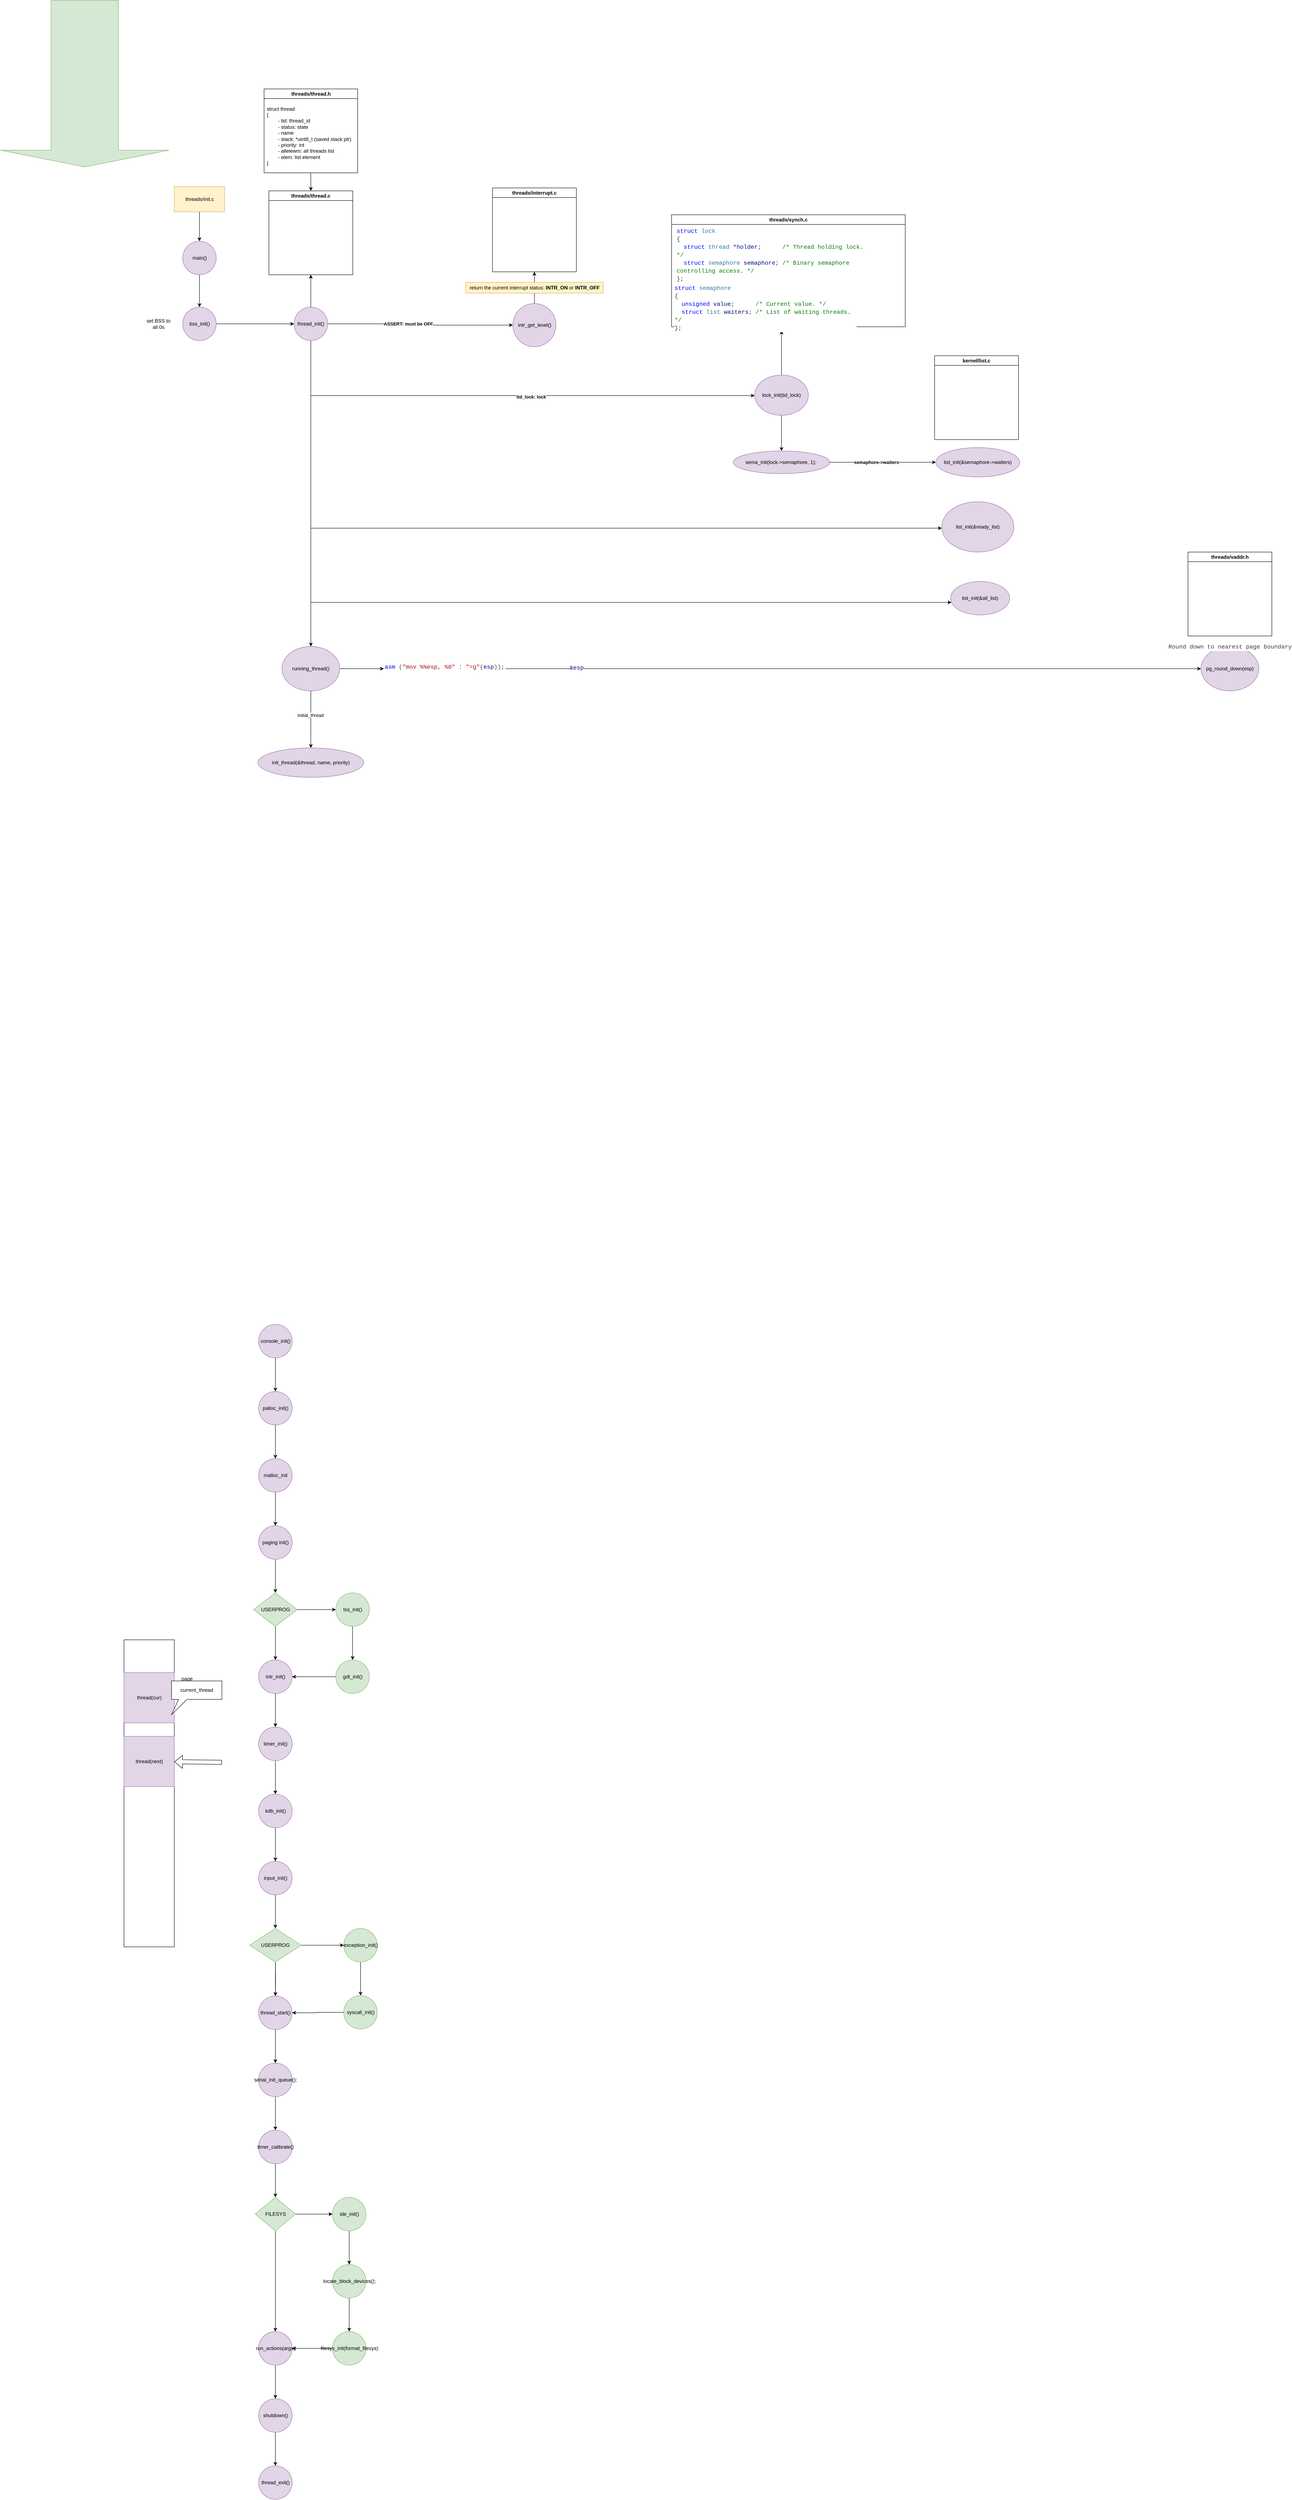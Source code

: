 <mxfile version="23.1.6" type="github">
  <diagram name="Page-1" id="PcCjMO9r_Gs7wmwGxHoW">
    <mxGraphModel dx="1784" dy="1694" grid="0" gridSize="10" guides="1" tooltips="1" connect="1" arrows="1" fold="1" page="1" pageScale="1" pageWidth="850" pageHeight="1100" math="0" shadow="0">
      <root>
        <mxCell id="0" />
        <mxCell id="1" parent="0" />
        <mxCell id="FCGbuUScSJxh_kCyRAzt-3" value="" style="edgeStyle=orthogonalEdgeStyle;rounded=0;orthogonalLoop=1;jettySize=auto;html=1;" parent="1" source="FCGbuUScSJxh_kCyRAzt-1" target="FCGbuUScSJxh_kCyRAzt-2" edge="1">
          <mxGeometry relative="1" as="geometry" />
        </mxCell>
        <mxCell id="FCGbuUScSJxh_kCyRAzt-1" value="threads/init.c" style="rounded=0;whiteSpace=wrap;html=1;fillColor=#fff2cc;strokeColor=#d6b656;" parent="1" vertex="1">
          <mxGeometry x="223.5" y="140" width="120" height="60" as="geometry" />
        </mxCell>
        <mxCell id="FCGbuUScSJxh_kCyRAzt-14" value="" style="edgeStyle=orthogonalEdgeStyle;rounded=0;orthogonalLoop=1;jettySize=auto;html=1;" parent="1" source="FCGbuUScSJxh_kCyRAzt-2" target="FCGbuUScSJxh_kCyRAzt-4" edge="1">
          <mxGeometry relative="1" as="geometry" />
        </mxCell>
        <mxCell id="FCGbuUScSJxh_kCyRAzt-2" value="main()" style="ellipse;whiteSpace=wrap;html=1;rounded=0;fillColor=#e1d5e7;strokeColor=#9673a6;" parent="1" vertex="1">
          <mxGeometry x="243.5" y="270" width="80" height="80" as="geometry" />
        </mxCell>
        <mxCell id="FCGbuUScSJxh_kCyRAzt-15" value="" style="edgeStyle=orthogonalEdgeStyle;rounded=0;orthogonalLoop=1;jettySize=auto;html=1;" parent="1" source="FCGbuUScSJxh_kCyRAzt-4" target="FCGbuUScSJxh_kCyRAzt-10" edge="1">
          <mxGeometry relative="1" as="geometry" />
        </mxCell>
        <mxCell id="FCGbuUScSJxh_kCyRAzt-4" value="bss_init()" style="ellipse;whiteSpace=wrap;html=1;rounded=0;fillColor=#e1d5e7;strokeColor=#9673a6;" parent="1" vertex="1">
          <mxGeometry x="243.5" y="427" width="80" height="80" as="geometry" />
        </mxCell>
        <mxCell id="FCGbuUScSJxh_kCyRAzt-72" value="" style="edgeStyle=orthogonalEdgeStyle;rounded=0;orthogonalLoop=1;jettySize=auto;html=1;" parent="1" source="FCGbuUScSJxh_kCyRAzt-10" target="FCGbuUScSJxh_kCyRAzt-71" edge="1">
          <mxGeometry relative="1" as="geometry" />
        </mxCell>
        <mxCell id="oeegqw06y8uUcV3aV6wq-14" value="ASSERT: must be OFF" style="edgeLabel;html=1;align=center;verticalAlign=middle;resizable=0;points=[];fontStyle=1" parent="FCGbuUScSJxh_kCyRAzt-72" vertex="1" connectable="0">
          <mxGeometry x="-0.139" relative="1" as="geometry">
            <mxPoint as="offset" />
          </mxGeometry>
        </mxCell>
        <mxCell id="oeegqw06y8uUcV3aV6wq-12" style="edgeStyle=orthogonalEdgeStyle;rounded=0;orthogonalLoop=1;jettySize=auto;html=1;entryX=0.5;entryY=1;entryDx=0;entryDy=0;" parent="1" source="FCGbuUScSJxh_kCyRAzt-10" target="oeegqw06y8uUcV3aV6wq-1" edge="1">
          <mxGeometry relative="1" as="geometry" />
        </mxCell>
        <mxCell id="oeegqw06y8uUcV3aV6wq-17" value="" style="edgeStyle=orthogonalEdgeStyle;rounded=0;orthogonalLoop=1;jettySize=auto;html=1;" parent="1" source="FCGbuUScSJxh_kCyRAzt-10" target="oeegqw06y8uUcV3aV6wq-16" edge="1">
          <mxGeometry relative="1" as="geometry">
            <Array as="points">
              <mxPoint x="549" y="638" />
            </Array>
          </mxGeometry>
        </mxCell>
        <mxCell id="oeegqw06y8uUcV3aV6wq-19" value="tid_lock: lock" style="edgeLabel;html=1;align=center;verticalAlign=middle;resizable=0;points=[];fontStyle=1" parent="oeegqw06y8uUcV3aV6wq-17" vertex="1" connectable="0">
          <mxGeometry x="0.105" y="-3" relative="1" as="geometry">
            <mxPoint x="-1" as="offset" />
          </mxGeometry>
        </mxCell>
        <mxCell id="oeegqw06y8uUcV3aV6wq-35" value="" style="edgeStyle=orthogonalEdgeStyle;rounded=0;orthogonalLoop=1;jettySize=auto;html=1;" parent="1" source="FCGbuUScSJxh_kCyRAzt-10" target="oeegqw06y8uUcV3aV6wq-34" edge="1">
          <mxGeometry relative="1" as="geometry">
            <Array as="points">
              <mxPoint x="549" y="954" />
            </Array>
          </mxGeometry>
        </mxCell>
        <mxCell id="oeegqw06y8uUcV3aV6wq-40" value="" style="edgeStyle=orthogonalEdgeStyle;rounded=0;orthogonalLoop=1;jettySize=auto;html=1;" parent="1" source="FCGbuUScSJxh_kCyRAzt-10" target="oeegqw06y8uUcV3aV6wq-39" edge="1">
          <mxGeometry relative="1" as="geometry">
            <Array as="points">
              <mxPoint x="549" y="1131" />
            </Array>
          </mxGeometry>
        </mxCell>
        <mxCell id="oeegqw06y8uUcV3aV6wq-42" value="" style="edgeStyle=orthogonalEdgeStyle;rounded=0;orthogonalLoop=1;jettySize=auto;html=1;" parent="1" source="FCGbuUScSJxh_kCyRAzt-10" target="oeegqw06y8uUcV3aV6wq-41" edge="1">
          <mxGeometry relative="1" as="geometry" />
        </mxCell>
        <mxCell id="oeegqw06y8uUcV3aV6wq-44" value="" style="edgeStyle=orthogonalEdgeStyle;rounded=0;orthogonalLoop=1;jettySize=auto;html=1;" parent="1" source="FCGbuUScSJxh_kCyRAzt-10" target="oeegqw06y8uUcV3aV6wq-43" edge="1">
          <mxGeometry relative="1" as="geometry" />
        </mxCell>
        <mxCell id="oeegqw06y8uUcV3aV6wq-45" value="initial_thread" style="edgeLabel;html=1;align=center;verticalAlign=middle;resizable=0;points=[];" parent="oeegqw06y8uUcV3aV6wq-44" vertex="1" connectable="0">
          <mxGeometry x="0.838" y="-1" relative="1" as="geometry">
            <mxPoint as="offset" />
          </mxGeometry>
        </mxCell>
        <mxCell id="FCGbuUScSJxh_kCyRAzt-10" value="thread_init()" style="ellipse;whiteSpace=wrap;html=1;rounded=0;fillColor=#e1d5e7;strokeColor=#9673a6;" parent="1" vertex="1">
          <mxGeometry x="509" y="427" width="80" height="80" as="geometry" />
        </mxCell>
        <mxCell id="FCGbuUScSJxh_kCyRAzt-18" value="" style="edgeStyle=orthogonalEdgeStyle;rounded=0;orthogonalLoop=1;jettySize=auto;html=1;" parent="1" source="FCGbuUScSJxh_kCyRAzt-12" target="FCGbuUScSJxh_kCyRAzt-17" edge="1">
          <mxGeometry relative="1" as="geometry" />
        </mxCell>
        <mxCell id="FCGbuUScSJxh_kCyRAzt-12" value="console_init()" style="ellipse;whiteSpace=wrap;html=1;rounded=0;direction=south;fillColor=#e1d5e7;strokeColor=#9673a6;" parent="1" vertex="1">
          <mxGeometry x="424.5" y="2852" width="80" height="80" as="geometry" />
        </mxCell>
        <mxCell id="FCGbuUScSJxh_kCyRAzt-20" value="" style="edgeStyle=orthogonalEdgeStyle;rounded=0;orthogonalLoop=1;jettySize=auto;html=1;" parent="1" source="FCGbuUScSJxh_kCyRAzt-17" target="FCGbuUScSJxh_kCyRAzt-19" edge="1">
          <mxGeometry relative="1" as="geometry" />
        </mxCell>
        <mxCell id="FCGbuUScSJxh_kCyRAzt-17" value="palloc_init()" style="ellipse;whiteSpace=wrap;html=1;rounded=0;fillColor=#e1d5e7;strokeColor=#9673a6;" parent="1" vertex="1">
          <mxGeometry x="424.5" y="3012" width="80" height="80" as="geometry" />
        </mxCell>
        <mxCell id="FCGbuUScSJxh_kCyRAzt-22" value="" style="edgeStyle=orthogonalEdgeStyle;rounded=0;orthogonalLoop=1;jettySize=auto;html=1;" parent="1" source="FCGbuUScSJxh_kCyRAzt-19" target="FCGbuUScSJxh_kCyRAzt-21" edge="1">
          <mxGeometry relative="1" as="geometry" />
        </mxCell>
        <mxCell id="FCGbuUScSJxh_kCyRAzt-19" value="malloc_init" style="ellipse;whiteSpace=wrap;html=1;rounded=0;fillColor=#e1d5e7;strokeColor=#9673a6;" parent="1" vertex="1">
          <mxGeometry x="424.5" y="3172" width="80" height="80" as="geometry" />
        </mxCell>
        <mxCell id="FCGbuUScSJxh_kCyRAzt-24" value="" style="edgeStyle=orthogonalEdgeStyle;rounded=0;orthogonalLoop=1;jettySize=auto;html=1;" parent="1" source="FCGbuUScSJxh_kCyRAzt-21" target="FCGbuUScSJxh_kCyRAzt-23" edge="1">
          <mxGeometry relative="1" as="geometry" />
        </mxCell>
        <mxCell id="FCGbuUScSJxh_kCyRAzt-21" value="paging init()" style="ellipse;whiteSpace=wrap;html=1;rounded=0;fillColor=#e1d5e7;strokeColor=#9673a6;" parent="1" vertex="1">
          <mxGeometry x="424.5" y="3332" width="80" height="80" as="geometry" />
        </mxCell>
        <mxCell id="FCGbuUScSJxh_kCyRAzt-26" value="" style="edgeStyle=orthogonalEdgeStyle;rounded=0;orthogonalLoop=1;jettySize=auto;html=1;" parent="1" source="FCGbuUScSJxh_kCyRAzt-23" target="FCGbuUScSJxh_kCyRAzt-25" edge="1">
          <mxGeometry relative="1" as="geometry" />
        </mxCell>
        <mxCell id="FCGbuUScSJxh_kCyRAzt-52" value="" style="edgeStyle=orthogonalEdgeStyle;rounded=0;orthogonalLoop=1;jettySize=auto;html=1;" parent="1" source="FCGbuUScSJxh_kCyRAzt-23" target="FCGbuUScSJxh_kCyRAzt-51" edge="1">
          <mxGeometry relative="1" as="geometry" />
        </mxCell>
        <mxCell id="FCGbuUScSJxh_kCyRAzt-23" value="USERPROG" style="rhombus;whiteSpace=wrap;html=1;rounded=0;fillColor=#d5e8d4;strokeColor=#82b366;" parent="1" vertex="1">
          <mxGeometry x="412.5" y="3492" width="104" height="80" as="geometry" />
        </mxCell>
        <mxCell id="FCGbuUScSJxh_kCyRAzt-28" value="" style="edgeStyle=orthogonalEdgeStyle;rounded=0;orthogonalLoop=1;jettySize=auto;html=1;" parent="1" source="FCGbuUScSJxh_kCyRAzt-25" target="FCGbuUScSJxh_kCyRAzt-27" edge="1">
          <mxGeometry relative="1" as="geometry" />
        </mxCell>
        <mxCell id="FCGbuUScSJxh_kCyRAzt-25" value="intr_init()" style="ellipse;whiteSpace=wrap;html=1;rounded=0;fillColor=#e1d5e7;strokeColor=#9673a6;" parent="1" vertex="1">
          <mxGeometry x="424.5" y="3652" width="80" height="80" as="geometry" />
        </mxCell>
        <mxCell id="FCGbuUScSJxh_kCyRAzt-30" value="" style="edgeStyle=orthogonalEdgeStyle;rounded=0;orthogonalLoop=1;jettySize=auto;html=1;" parent="1" source="FCGbuUScSJxh_kCyRAzt-27" target="FCGbuUScSJxh_kCyRAzt-29" edge="1">
          <mxGeometry relative="1" as="geometry" />
        </mxCell>
        <mxCell id="FCGbuUScSJxh_kCyRAzt-27" value="timer_init()" style="ellipse;whiteSpace=wrap;html=1;rounded=0;fillColor=#e1d5e7;strokeColor=#9673a6;" parent="1" vertex="1">
          <mxGeometry x="424.5" y="3812" width="80" height="80" as="geometry" />
        </mxCell>
        <mxCell id="FCGbuUScSJxh_kCyRAzt-32" value="" style="edgeStyle=orthogonalEdgeStyle;rounded=0;orthogonalLoop=1;jettySize=auto;html=1;" parent="1" source="FCGbuUScSJxh_kCyRAzt-29" target="FCGbuUScSJxh_kCyRAzt-31" edge="1">
          <mxGeometry relative="1" as="geometry" />
        </mxCell>
        <mxCell id="FCGbuUScSJxh_kCyRAzt-29" value="kdb_init()" style="ellipse;whiteSpace=wrap;html=1;rounded=0;fillColor=#e1d5e7;strokeColor=#9673a6;" parent="1" vertex="1">
          <mxGeometry x="424.5" y="3972" width="80" height="80" as="geometry" />
        </mxCell>
        <mxCell id="FCGbuUScSJxh_kCyRAzt-34" value="" style="edgeStyle=orthogonalEdgeStyle;rounded=0;orthogonalLoop=1;jettySize=auto;html=1;entryX=0.5;entryY=0;entryDx=0;entryDy=0;" parent="1" source="FCGbuUScSJxh_kCyRAzt-31" target="FCGbuUScSJxh_kCyRAzt-33" edge="1">
          <mxGeometry relative="1" as="geometry">
            <mxPoint x="464.5" y="4293" as="targetPoint" />
          </mxGeometry>
        </mxCell>
        <mxCell id="FCGbuUScSJxh_kCyRAzt-31" value="input_init()" style="ellipse;whiteSpace=wrap;html=1;rounded=0;fillColor=#e1d5e7;strokeColor=#9673a6;" parent="1" vertex="1">
          <mxGeometry x="424.5" y="4132" width="80" height="80" as="geometry" />
        </mxCell>
        <mxCell id="FCGbuUScSJxh_kCyRAzt-36" value="" style="edgeStyle=orthogonalEdgeStyle;rounded=0;orthogonalLoop=1;jettySize=auto;html=1;" parent="1" target="FCGbuUScSJxh_kCyRAzt-35" edge="1">
          <mxGeometry relative="1" as="geometry">
            <mxPoint x="464.5" y="4368" as="sourcePoint" />
          </mxGeometry>
        </mxCell>
        <mxCell id="FCGbuUScSJxh_kCyRAzt-49" value="" style="edgeStyle=orthogonalEdgeStyle;rounded=0;orthogonalLoop=1;jettySize=auto;html=1;exitX=0.5;exitY=1;exitDx=0;exitDy=0;" parent="1" source="FCGbuUScSJxh_kCyRAzt-33" target="FCGbuUScSJxh_kCyRAzt-35" edge="1">
          <mxGeometry relative="1" as="geometry" />
        </mxCell>
        <mxCell id="FCGbuUScSJxh_kCyRAzt-57" value="" style="edgeStyle=orthogonalEdgeStyle;rounded=0;orthogonalLoop=1;jettySize=auto;html=1;" parent="1" source="FCGbuUScSJxh_kCyRAzt-33" target="FCGbuUScSJxh_kCyRAzt-56" edge="1">
          <mxGeometry relative="1" as="geometry" />
        </mxCell>
        <mxCell id="FCGbuUScSJxh_kCyRAzt-33" value="USERPROG" style="rhombus;whiteSpace=wrap;html=1;rounded=0;fillColor=#d5e8d4;strokeColor=#82b366;" parent="1" vertex="1">
          <mxGeometry x="403" y="4292" width="123" height="80" as="geometry" />
        </mxCell>
        <mxCell id="FCGbuUScSJxh_kCyRAzt-38" value="" style="edgeStyle=orthogonalEdgeStyle;rounded=0;orthogonalLoop=1;jettySize=auto;html=1;" parent="1" source="FCGbuUScSJxh_kCyRAzt-35" target="FCGbuUScSJxh_kCyRAzt-37" edge="1">
          <mxGeometry relative="1" as="geometry" />
        </mxCell>
        <mxCell id="FCGbuUScSJxh_kCyRAzt-35" value="thread_start()" style="ellipse;whiteSpace=wrap;html=1;rounded=0;fillColor=#e1d5e7;strokeColor=#9673a6;" parent="1" vertex="1">
          <mxGeometry x="424.5" y="4453" width="80" height="80" as="geometry" />
        </mxCell>
        <mxCell id="FCGbuUScSJxh_kCyRAzt-40" value="" style="edgeStyle=orthogonalEdgeStyle;rounded=0;orthogonalLoop=1;jettySize=auto;html=1;" parent="1" source="FCGbuUScSJxh_kCyRAzt-37" target="FCGbuUScSJxh_kCyRAzt-39" edge="1">
          <mxGeometry relative="1" as="geometry" />
        </mxCell>
        <mxCell id="FCGbuUScSJxh_kCyRAzt-37" value="serial_init_queue();" style="ellipse;whiteSpace=wrap;html=1;rounded=0;fillColor=#e1d5e7;strokeColor=#9673a6;" parent="1" vertex="1">
          <mxGeometry x="424.5" y="4613" width="80" height="80" as="geometry" />
        </mxCell>
        <mxCell id="FCGbuUScSJxh_kCyRAzt-42" value="" style="edgeStyle=orthogonalEdgeStyle;rounded=0;orthogonalLoop=1;jettySize=auto;html=1;" parent="1" source="FCGbuUScSJxh_kCyRAzt-39" target="FCGbuUScSJxh_kCyRAzt-41" edge="1">
          <mxGeometry relative="1" as="geometry" />
        </mxCell>
        <mxCell id="FCGbuUScSJxh_kCyRAzt-39" value="timer_calibrate()" style="ellipse;whiteSpace=wrap;html=1;rounded=0;fillColor=#e1d5e7;strokeColor=#9673a6;" parent="1" vertex="1">
          <mxGeometry x="424.5" y="4773" width="80" height="80" as="geometry" />
        </mxCell>
        <mxCell id="FCGbuUScSJxh_kCyRAzt-44" value="" style="edgeStyle=orthogonalEdgeStyle;rounded=0;orthogonalLoop=1;jettySize=auto;html=1;" parent="1" source="FCGbuUScSJxh_kCyRAzt-41" target="FCGbuUScSJxh_kCyRAzt-43" edge="1">
          <mxGeometry relative="1" as="geometry" />
        </mxCell>
        <mxCell id="FCGbuUScSJxh_kCyRAzt-62" value="" style="edgeStyle=orthogonalEdgeStyle;rounded=0;orthogonalLoop=1;jettySize=auto;html=1;" parent="1" source="FCGbuUScSJxh_kCyRAzt-41" target="FCGbuUScSJxh_kCyRAzt-61" edge="1">
          <mxGeometry relative="1" as="geometry" />
        </mxCell>
        <mxCell id="FCGbuUScSJxh_kCyRAzt-41" value="FILESYS" style="rhombus;whiteSpace=wrap;html=1;rounded=0;fillColor=#d5e8d4;strokeColor=#82b366;" parent="1" vertex="1">
          <mxGeometry x="416.5" y="4933" width="96" height="80" as="geometry" />
        </mxCell>
        <mxCell id="FCGbuUScSJxh_kCyRAzt-46" value="" style="edgeStyle=orthogonalEdgeStyle;rounded=0;orthogonalLoop=1;jettySize=auto;html=1;" parent="1" source="FCGbuUScSJxh_kCyRAzt-43" target="FCGbuUScSJxh_kCyRAzt-45" edge="1">
          <mxGeometry relative="1" as="geometry" />
        </mxCell>
        <mxCell id="FCGbuUScSJxh_kCyRAzt-43" value="run_actions(args)" style="ellipse;whiteSpace=wrap;html=1;rounded=0;fillColor=#e1d5e7;strokeColor=#9673a6;" parent="1" vertex="1">
          <mxGeometry x="424.5" y="5253" width="80" height="80" as="geometry" />
        </mxCell>
        <mxCell id="FCGbuUScSJxh_kCyRAzt-48" value="" style="edgeStyle=orthogonalEdgeStyle;rounded=0;orthogonalLoop=1;jettySize=auto;html=1;" parent="1" source="FCGbuUScSJxh_kCyRAzt-45" target="FCGbuUScSJxh_kCyRAzt-47" edge="1">
          <mxGeometry relative="1" as="geometry" />
        </mxCell>
        <mxCell id="FCGbuUScSJxh_kCyRAzt-45" value="shutdown()" style="ellipse;whiteSpace=wrap;html=1;rounded=0;fillColor=#e1d5e7;strokeColor=#9673a6;" parent="1" vertex="1">
          <mxGeometry x="424.5" y="5413" width="80" height="80" as="geometry" />
        </mxCell>
        <mxCell id="FCGbuUScSJxh_kCyRAzt-47" value="thread_exit()" style="ellipse;whiteSpace=wrap;html=1;rounded=0;fillColor=#e1d5e7;strokeColor=#9673a6;" parent="1" vertex="1">
          <mxGeometry x="424.5" y="5573" width="80" height="80" as="geometry" />
        </mxCell>
        <mxCell id="FCGbuUScSJxh_kCyRAzt-54" value="" style="edgeStyle=orthogonalEdgeStyle;rounded=0;orthogonalLoop=1;jettySize=auto;html=1;" parent="1" source="FCGbuUScSJxh_kCyRAzt-51" target="FCGbuUScSJxh_kCyRAzt-53" edge="1">
          <mxGeometry relative="1" as="geometry" />
        </mxCell>
        <mxCell id="FCGbuUScSJxh_kCyRAzt-51" value="tss_init()" style="ellipse;whiteSpace=wrap;html=1;fillColor=#d5e8d4;strokeColor=#82b366;rounded=0;" parent="1" vertex="1">
          <mxGeometry x="608.5" y="3492" width="80" height="80" as="geometry" />
        </mxCell>
        <mxCell id="FCGbuUScSJxh_kCyRAzt-55" value="" style="edgeStyle=orthogonalEdgeStyle;rounded=0;orthogonalLoop=1;jettySize=auto;html=1;" parent="1" source="FCGbuUScSJxh_kCyRAzt-53" target="FCGbuUScSJxh_kCyRAzt-25" edge="1">
          <mxGeometry relative="1" as="geometry" />
        </mxCell>
        <mxCell id="FCGbuUScSJxh_kCyRAzt-53" value="gdt_init()" style="ellipse;whiteSpace=wrap;html=1;fillColor=#d5e8d4;strokeColor=#82b366;rounded=0;" parent="1" vertex="1">
          <mxGeometry x="608.5" y="3652" width="80" height="80" as="geometry" />
        </mxCell>
        <mxCell id="FCGbuUScSJxh_kCyRAzt-59" value="" style="edgeStyle=orthogonalEdgeStyle;rounded=0;orthogonalLoop=1;jettySize=auto;html=1;" parent="1" source="FCGbuUScSJxh_kCyRAzt-56" target="FCGbuUScSJxh_kCyRAzt-58" edge="1">
          <mxGeometry relative="1" as="geometry" />
        </mxCell>
        <mxCell id="FCGbuUScSJxh_kCyRAzt-56" value="exception_init()" style="ellipse;whiteSpace=wrap;html=1;fillColor=#d5e8d4;strokeColor=#82b366;rounded=0;" parent="1" vertex="1">
          <mxGeometry x="627.5" y="4292" width="80" height="80" as="geometry" />
        </mxCell>
        <mxCell id="FCGbuUScSJxh_kCyRAzt-60" style="edgeStyle=orthogonalEdgeStyle;rounded=0;orthogonalLoop=1;jettySize=auto;html=1;entryX=1;entryY=0.5;entryDx=0;entryDy=0;" parent="1" source="FCGbuUScSJxh_kCyRAzt-58" target="FCGbuUScSJxh_kCyRAzt-35" edge="1">
          <mxGeometry relative="1" as="geometry" />
        </mxCell>
        <mxCell id="FCGbuUScSJxh_kCyRAzt-58" value="syscall_init()" style="ellipse;whiteSpace=wrap;html=1;fillColor=#d5e8d4;strokeColor=#82b366;rounded=0;" parent="1" vertex="1">
          <mxGeometry x="627.5" y="4452" width="80" height="80" as="geometry" />
        </mxCell>
        <mxCell id="FCGbuUScSJxh_kCyRAzt-64" value="" style="edgeStyle=orthogonalEdgeStyle;rounded=0;orthogonalLoop=1;jettySize=auto;html=1;" parent="1" source="FCGbuUScSJxh_kCyRAzt-61" target="FCGbuUScSJxh_kCyRAzt-63" edge="1">
          <mxGeometry relative="1" as="geometry" />
        </mxCell>
        <mxCell id="FCGbuUScSJxh_kCyRAzt-61" value="ide_init()" style="ellipse;whiteSpace=wrap;html=1;fillColor=#d5e8d4;strokeColor=#82b366;rounded=0;" parent="1" vertex="1">
          <mxGeometry x="600.5" y="4933" width="80" height="80" as="geometry" />
        </mxCell>
        <mxCell id="FCGbuUScSJxh_kCyRAzt-66" value="" style="edgeStyle=orthogonalEdgeStyle;rounded=0;orthogonalLoop=1;jettySize=auto;html=1;" parent="1" source="FCGbuUScSJxh_kCyRAzt-63" target="FCGbuUScSJxh_kCyRAzt-65" edge="1">
          <mxGeometry relative="1" as="geometry" />
        </mxCell>
        <mxCell id="FCGbuUScSJxh_kCyRAzt-63" value="locate_block_devices();" style="ellipse;whiteSpace=wrap;html=1;fillColor=#d5e8d4;strokeColor=#82b366;rounded=0;" parent="1" vertex="1">
          <mxGeometry x="600.5" y="5093" width="80" height="80" as="geometry" />
        </mxCell>
        <mxCell id="FCGbuUScSJxh_kCyRAzt-67" style="edgeStyle=orthogonalEdgeStyle;rounded=0;orthogonalLoop=1;jettySize=auto;html=1;" parent="1" source="FCGbuUScSJxh_kCyRAzt-65" target="FCGbuUScSJxh_kCyRAzt-43" edge="1">
          <mxGeometry relative="1" as="geometry" />
        </mxCell>
        <mxCell id="FCGbuUScSJxh_kCyRAzt-65" value="filesys_init(format_filesys)" style="ellipse;whiteSpace=wrap;html=1;fillColor=#d5e8d4;strokeColor=#82b366;rounded=0;" parent="1" vertex="1">
          <mxGeometry x="600.5" y="5253" width="80" height="80" as="geometry" />
        </mxCell>
        <mxCell id="FCGbuUScSJxh_kCyRAzt-68" value="set BSS to all 0s" style="text;html=1;strokeColor=none;fillColor=none;align=center;verticalAlign=middle;whiteSpace=wrap;rounded=0;" parent="1" vertex="1">
          <mxGeometry x="156" y="452" width="60" height="30" as="geometry" />
        </mxCell>
        <mxCell id="oeegqw06y8uUcV3aV6wq-11" style="edgeStyle=orthogonalEdgeStyle;rounded=0;orthogonalLoop=1;jettySize=auto;html=1;entryX=0.5;entryY=1;entryDx=0;entryDy=0;" parent="1" source="FCGbuUScSJxh_kCyRAzt-71" target="oeegqw06y8uUcV3aV6wq-8" edge="1">
          <mxGeometry relative="1" as="geometry" />
        </mxCell>
        <mxCell id="FCGbuUScSJxh_kCyRAzt-71" value="intr_get_level()" style="ellipse;whiteSpace=wrap;html=1;fillColor=#e1d5e7;strokeColor=#9673a6;rounded=0;" parent="1" vertex="1">
          <mxGeometry x="1030.5" y="418.5" width="103" height="103" as="geometry" />
        </mxCell>
        <mxCell id="evXNw3xsBenlblHK8Nxz-1" value="" style="rounded=0;whiteSpace=wrap;html=1;" parent="1" vertex="1">
          <mxGeometry x="103.5" y="3604" width="120" height="732" as="geometry" />
        </mxCell>
        <mxCell id="evXNw3xsBenlblHK8Nxz-2" value="thread(cur)" style="whiteSpace=wrap;html=1;aspect=fixed;fillColor=#e1d5e7;strokeColor=#9673a6;" parent="1" vertex="1">
          <mxGeometry x="103.5" y="3682" width="120" height="120" as="geometry" />
        </mxCell>
        <mxCell id="evXNw3xsBenlblHK8Nxz-3" value="page" style="text;html=1;align=center;verticalAlign=middle;whiteSpace=wrap;rounded=0;" parent="1" vertex="1">
          <mxGeometry x="223.5" y="3682" width="60" height="30" as="geometry" />
        </mxCell>
        <mxCell id="evXNw3xsBenlblHK8Nxz-5" value="current_thread" style="shape=callout;whiteSpace=wrap;html=1;perimeter=calloutPerimeter;size=36;position=0.14;position2=0;" parent="1" vertex="1">
          <mxGeometry x="217" y="3702" width="120" height="80" as="geometry" />
        </mxCell>
        <mxCell id="evXNw3xsBenlblHK8Nxz-6" value="thread(next)" style="whiteSpace=wrap;html=1;aspect=fixed;fillColor=#e1d5e7;strokeColor=#9673a6;" parent="1" vertex="1">
          <mxGeometry x="103.5" y="3834" width="120" height="120" as="geometry" />
        </mxCell>
        <mxCell id="evXNw3xsBenlblHK8Nxz-7" value="" style="shape=flexArrow;endArrow=classic;html=1;rounded=0;" parent="1" target="evXNw3xsBenlblHK8Nxz-6" edge="1">
          <mxGeometry width="50" height="50" relative="1" as="geometry">
            <mxPoint x="337" y="3896" as="sourcePoint" />
            <mxPoint x="414" y="3958" as="targetPoint" />
          </mxGeometry>
        </mxCell>
        <mxCell id="oeegqw06y8uUcV3aV6wq-1" value="threads/thread.c" style="swimlane;whiteSpace=wrap;html=1;" parent="1" vertex="1">
          <mxGeometry x="449" y="150" width="200" height="200" as="geometry" />
        </mxCell>
        <mxCell id="oeegqw06y8uUcV3aV6wq-7" value="" style="edgeStyle=orthogonalEdgeStyle;rounded=0;orthogonalLoop=1;jettySize=auto;html=1;" parent="1" source="oeegqw06y8uUcV3aV6wq-4" target="oeegqw06y8uUcV3aV6wq-1" edge="1">
          <mxGeometry relative="1" as="geometry" />
        </mxCell>
        <mxCell id="oeegqw06y8uUcV3aV6wq-4" value="threads/thread.h" style="swimlane;whiteSpace=wrap;html=1;" parent="1" vertex="1">
          <mxGeometry x="437.5" y="-93" width="223" height="200" as="geometry" />
        </mxCell>
        <mxCell id="oeegqw06y8uUcV3aV6wq-5" value="struct thread&lt;br&gt;{&lt;br&gt;&lt;span style=&quot;white-space: pre;&quot;&gt;&#x9;&lt;/span&gt;- tid: thread_id&lt;br&gt;&lt;span style=&quot;white-space: pre;&quot;&gt;&#x9;&lt;/span&gt;- status: state&lt;br&gt;&lt;span style=&quot;white-space: pre;&quot;&gt;&#x9;&lt;/span&gt;- name&lt;br&gt;&lt;span style=&quot;white-space: pre;&quot;&gt;&#x9;&lt;/span&gt;- stack: *uint8_t (saved stack ptr)&lt;br&gt;&lt;span style=&quot;white-space: pre;&quot;&gt;&#x9;&lt;/span&gt;- priority: int&lt;br&gt;&lt;span style=&quot;white-space: pre;&quot;&gt;&#x9;&lt;/span&gt;- allelewm: all threads list&lt;br&gt;&lt;span style=&quot;white-space: pre;&quot;&gt;&#x9;&lt;/span&gt;- elem: list element&lt;br&gt;}" style="text;html=1;align=left;verticalAlign=middle;resizable=0;points=[];autosize=1;strokeColor=none;fillColor=none;" parent="oeegqw06y8uUcV3aV6wq-4" vertex="1">
          <mxGeometry x="4" y="34" width="219" height="156" as="geometry" />
        </mxCell>
        <mxCell id="oeegqw06y8uUcV3aV6wq-8" value="threads/interrupt.c" style="swimlane;whiteSpace=wrap;html=1;startSize=23;" parent="1" vertex="1">
          <mxGeometry x="982" y="143" width="200" height="200" as="geometry" />
        </mxCell>
        <mxCell id="oeegqw06y8uUcV3aV6wq-13" value="return the current interrupt status: &lt;b&gt;INTR_ON &lt;/b&gt;or &lt;b&gt;INTR_OFF&lt;/b&gt;" style="text;html=1;align=center;verticalAlign=middle;resizable=0;points=[];autosize=1;strokeColor=#d6b656;fillColor=#fff2cc;" parent="1" vertex="1">
          <mxGeometry x="918" y="368" width="328" height="26" as="geometry" />
        </mxCell>
        <mxCell id="oeegqw06y8uUcV3aV6wq-21" value="" style="edgeStyle=orthogonalEdgeStyle;rounded=0;orthogonalLoop=1;jettySize=auto;html=1;" parent="1" source="oeegqw06y8uUcV3aV6wq-16" target="oeegqw06y8uUcV3aV6wq-20" edge="1">
          <mxGeometry relative="1" as="geometry" />
        </mxCell>
        <mxCell id="oeegqw06y8uUcV3aV6wq-33" value="" style="edgeStyle=orthogonalEdgeStyle;rounded=0;orthogonalLoop=1;jettySize=auto;html=1;" parent="1" source="oeegqw06y8uUcV3aV6wq-16" target="oeegqw06y8uUcV3aV6wq-32" edge="1">
          <mxGeometry relative="1" as="geometry">
            <mxPoint x="1676" y="515" as="targetPoint" />
            <Array as="points">
              <mxPoint x="1671" y="506" />
              <mxPoint x="1671" y="506" />
            </Array>
          </mxGeometry>
        </mxCell>
        <mxCell id="oeegqw06y8uUcV3aV6wq-16" value="lock_init(tid_lock)" style="ellipse;whiteSpace=wrap;html=1;fillColor=#e1d5e7;strokeColor=#9673a6;rounded=0;" parent="1" vertex="1">
          <mxGeometry x="1607" y="589" width="128" height="96" as="geometry" />
        </mxCell>
        <mxCell id="oeegqw06y8uUcV3aV6wq-18" value="threads/synch.c" style="swimlane;whiteSpace=wrap;html=1;" parent="1" vertex="1">
          <mxGeometry x="1409" y="207" width="557" height="267" as="geometry" />
        </mxCell>
        <mxCell id="oeegqw06y8uUcV3aV6wq-30" value="&lt;div style=&quot;color: rgb(59, 59, 59); background-color: rgb(255, 255, 255); font-family: Consolas, &amp;quot;Courier New&amp;quot;, monospace; font-weight: normal; font-size: 14px; line-height: 19px;&quot;&gt;&lt;div&gt;&lt;span style=&quot;color: #0000ff;&quot;&gt;struct&lt;/span&gt;&lt;span style=&quot;color: #3b3b3b;&quot;&gt; &lt;/span&gt;&lt;span style=&quot;color: #267f99;&quot;&gt;lock&lt;/span&gt;&lt;/div&gt;&lt;div&gt;&lt;span style=&quot;color: #3b3b3b;&quot;&gt;{&lt;/span&gt;&lt;/div&gt;&lt;div&gt;&lt;span style=&quot;color: #3b3b3b;&quot;&gt;&amp;nbsp; &lt;/span&gt;&lt;span style=&quot;color: #0000ff;&quot;&gt;struct&lt;/span&gt;&lt;span style=&quot;color: #3b3b3b;&quot;&gt; &lt;/span&gt;&lt;span style=&quot;color: #267f99;&quot;&gt;thread&lt;/span&gt;&lt;span style=&quot;color: #3b3b3b;&quot;&gt; &lt;/span&gt;&lt;span style=&quot;color: #000000;&quot;&gt;*&lt;/span&gt;&lt;span style=&quot;color: #001080;&quot;&gt;holder&lt;/span&gt;&lt;span style=&quot;color: #3b3b3b;&quot;&gt;;&lt;/span&gt;&lt;span style=&quot;color: #008000;&quot;&gt; &amp;nbsp; &amp;nbsp; &amp;nbsp;/* Thread holding lock. */&lt;/span&gt;&lt;/div&gt;&lt;div&gt;&lt;span style=&quot;color: #3b3b3b;&quot;&gt;&amp;nbsp; &lt;/span&gt;&lt;span style=&quot;color: #0000ff;&quot;&gt;struct&lt;/span&gt;&lt;span style=&quot;color: #3b3b3b;&quot;&gt; &lt;/span&gt;&lt;span style=&quot;color: #267f99;&quot;&gt;semaphore&lt;/span&gt;&lt;span style=&quot;color: #3b3b3b;&quot;&gt; &lt;/span&gt;&lt;span style=&quot;color: #001080;&quot;&gt;semaphore&lt;/span&gt;&lt;span style=&quot;color: #3b3b3b;&quot;&gt;;&lt;/span&gt;&lt;span style=&quot;color: #008000;&quot;&gt; /* Binary semaphore controlling access. */&lt;/span&gt;&lt;/div&gt;&lt;div&gt;&lt;span style=&quot;color: #3b3b3b;&quot;&gt;};&lt;/span&gt;&lt;/div&gt;&lt;/div&gt;" style="text;whiteSpace=wrap;html=1;" parent="oeegqw06y8uUcV3aV6wq-18" vertex="1">
          <mxGeometry x="10" y="23" width="472" height="136" as="geometry" />
        </mxCell>
        <mxCell id="oeegqw06y8uUcV3aV6wq-32" value="&lt;div style=&quot;color: rgb(59, 59, 59); background-color: rgb(255, 255, 255); font-family: Consolas, &amp;quot;Courier New&amp;quot;, monospace; font-weight: normal; font-size: 14px; line-height: 19px;&quot;&gt;&lt;div&gt;&lt;span style=&quot;color: #0000ff;&quot;&gt;struct&lt;/span&gt;&lt;span style=&quot;color: #3b3b3b;&quot;&gt; &lt;/span&gt;&lt;span style=&quot;color: #267f99;&quot;&gt;semaphore&lt;/span&gt;&lt;/div&gt;&lt;div&gt;&lt;span style=&quot;color: #3b3b3b;&quot;&gt;{&lt;/span&gt;&lt;/div&gt;&lt;div&gt;&lt;span style=&quot;color: #3b3b3b;&quot;&gt;&amp;nbsp; &lt;/span&gt;&lt;span style=&quot;color: #0000ff;&quot;&gt;unsigned&lt;/span&gt;&lt;span style=&quot;color: #3b3b3b;&quot;&gt; &lt;/span&gt;&lt;span style=&quot;color: #001080;&quot;&gt;value&lt;/span&gt;&lt;span style=&quot;color: #3b3b3b;&quot;&gt;;&lt;/span&gt;&lt;span style=&quot;color: #008000;&quot;&gt; &amp;nbsp; &amp;nbsp; &amp;nbsp;/* Current value. */&lt;/span&gt;&lt;/div&gt;&lt;div&gt;&lt;span style=&quot;color: #3b3b3b;&quot;&gt;&amp;nbsp; &lt;/span&gt;&lt;span style=&quot;color: #0000ff;&quot;&gt;struct&lt;/span&gt;&lt;span style=&quot;color: #3b3b3b;&quot;&gt; &lt;/span&gt;&lt;span style=&quot;color: #267f99;&quot;&gt;list&lt;/span&gt;&lt;span style=&quot;color: #3b3b3b;&quot;&gt; &lt;/span&gt;&lt;span style=&quot;color: #001080;&quot;&gt;waiters&lt;/span&gt;&lt;span style=&quot;color: #3b3b3b;&quot;&gt;;&lt;/span&gt;&lt;span style=&quot;color: #008000;&quot;&gt; /* List of waiting threads. */&lt;/span&gt;&lt;/div&gt;&lt;div&gt;&lt;span style=&quot;color: #3b3b3b;&quot;&gt;};&lt;/span&gt;&lt;/div&gt;&lt;/div&gt;" style="text;whiteSpace=wrap;html=1;" parent="oeegqw06y8uUcV3aV6wq-18" vertex="1">
          <mxGeometry x="4.996" y="158.999" width="436" height="117" as="geometry" />
        </mxCell>
        <mxCell id="oeegqw06y8uUcV3aV6wq-24" value="" style="edgeStyle=orthogonalEdgeStyle;rounded=0;orthogonalLoop=1;jettySize=auto;html=1;" parent="1" source="oeegqw06y8uUcV3aV6wq-20" target="oeegqw06y8uUcV3aV6wq-23" edge="1">
          <mxGeometry relative="1" as="geometry" />
        </mxCell>
        <mxCell id="oeegqw06y8uUcV3aV6wq-31" value="semaphore-&amp;gt;waiters" style="edgeLabel;html=1;align=center;verticalAlign=middle;resizable=0;points=[];fontStyle=1" parent="oeegqw06y8uUcV3aV6wq-24" vertex="1" connectable="0">
          <mxGeometry x="-0.196" y="-1" relative="1" as="geometry">
            <mxPoint x="9" y="-1" as="offset" />
          </mxGeometry>
        </mxCell>
        <mxCell id="oeegqw06y8uUcV3aV6wq-20" value="sema_init(lock-&amp;gt;semaphore, 1);&amp;nbsp;" style="ellipse;whiteSpace=wrap;html=1;fillColor=#e1d5e7;strokeColor=#9673a6;rounded=0;" parent="1" vertex="1">
          <mxGeometry x="1556" y="770" width="230" height="54" as="geometry" />
        </mxCell>
        <mxCell id="oeegqw06y8uUcV3aV6wq-23" value="list_init(&amp;amp;semaphore-&amp;gt;waiters)" style="ellipse;whiteSpace=wrap;html=1;fillColor=#e1d5e7;strokeColor=#9673a6;rounded=0;" parent="1" vertex="1">
          <mxGeometry x="2039" y="762" width="200" height="70" as="geometry" />
        </mxCell>
        <mxCell id="oeegqw06y8uUcV3aV6wq-26" value="kernel/list.c" style="swimlane;whiteSpace=wrap;html=1;" parent="1" vertex="1">
          <mxGeometry x="2036" y="543" width="200" height="200" as="geometry" />
        </mxCell>
        <mxCell id="oeegqw06y8uUcV3aV6wq-34" value="list_inti(&amp;amp;ready_list)" style="ellipse;whiteSpace=wrap;html=1;fillColor=#e1d5e7;strokeColor=#9673a6;rounded=0;" parent="1" vertex="1">
          <mxGeometry x="2053" y="891" width="172" height="120" as="geometry" />
        </mxCell>
        <mxCell id="oeegqw06y8uUcV3aV6wq-37" value="" style="html=1;shadow=0;dashed=0;align=center;verticalAlign=middle;shape=mxgraph.arrows2.arrow;dy=0.6;dx=40;direction=south;notch=0;fillColor=#d5e8d4;strokeColor=#82b366;" parent="1" vertex="1">
          <mxGeometry x="-191" y="-304" width="402" height="397" as="geometry" />
        </mxCell>
        <mxCell id="oeegqw06y8uUcV3aV6wq-39" value="list_init(&amp;amp;all_list)" style="ellipse;whiteSpace=wrap;html=1;fillColor=#e1d5e7;strokeColor=#9673a6;rounded=0;" parent="1" vertex="1">
          <mxGeometry x="2074" y="1081" width="141" height="80" as="geometry" />
        </mxCell>
        <mxCell id="oeegqw06y8uUcV3aV6wq-47" value="" style="edgeStyle=orthogonalEdgeStyle;rounded=0;orthogonalLoop=1;jettySize=auto;html=1;" parent="1" source="oeegqw06y8uUcV3aV6wq-49" target="oeegqw06y8uUcV3aV6wq-46" edge="1">
          <mxGeometry relative="1" as="geometry" />
        </mxCell>
        <mxCell id="oeegqw06y8uUcV3aV6wq-41" value="running_thread()" style="ellipse;whiteSpace=wrap;html=1;fillColor=#e1d5e7;strokeColor=#9673a6;rounded=0;" parent="1" vertex="1">
          <mxGeometry x="480" y="1236" width="138" height="106" as="geometry" />
        </mxCell>
        <mxCell id="oeegqw06y8uUcV3aV6wq-43" value="init_thread(&amp;amp;thread, name, priority)" style="ellipse;whiteSpace=wrap;html=1;fillColor=#e1d5e7;strokeColor=#9673a6;rounded=0;" parent="1" vertex="1">
          <mxGeometry x="423" y="1478" width="252" height="70" as="geometry" />
        </mxCell>
        <mxCell id="oeegqw06y8uUcV3aV6wq-46" value="pg_round_down(esp)" style="ellipse;whiteSpace=wrap;html=1;fillColor=#e1d5e7;strokeColor=#9673a6;rounded=0;" parent="1" vertex="1">
          <mxGeometry x="2671" y="1236" width="138" height="106" as="geometry" />
        </mxCell>
        <mxCell id="oeegqw06y8uUcV3aV6wq-50" value="" style="edgeStyle=orthogonalEdgeStyle;rounded=0;orthogonalLoop=1;jettySize=auto;html=1;" parent="1" source="oeegqw06y8uUcV3aV6wq-41" target="oeegqw06y8uUcV3aV6wq-49" edge="1">
          <mxGeometry relative="1" as="geometry">
            <mxPoint x="618" y="1289" as="sourcePoint" />
            <mxPoint x="2671" y="1289" as="targetPoint" />
          </mxGeometry>
        </mxCell>
        <mxCell id="oeegqw06y8uUcV3aV6wq-49" value="&lt;div style=&quot;color: rgb(59, 59, 59); background-color: rgb(255, 255, 255); font-family: Consolas, &amp;quot;Courier New&amp;quot;, monospace; font-weight: normal; font-size: 14px; line-height: 19px;&quot;&gt;&lt;div&gt;&lt;span style=&quot;color: #0000ff;&quot;&gt;asm&lt;/span&gt;&lt;span style=&quot;color: #3b3b3b;&quot;&gt; (&lt;/span&gt;&lt;span style=&quot;color: #a31515;&quot;&gt;&quot;&lt;/span&gt;&lt;span style=&quot;color: #a31515;&quot;&gt;mov %%esp, %0&lt;/span&gt;&lt;span style=&quot;color: #a31515;&quot;&gt;&quot;&lt;/span&gt;&lt;span style=&quot;color: #3b3b3b;&quot;&gt; : &lt;/span&gt;&lt;span style=&quot;color: #a31515;&quot;&gt;&quot;&lt;/span&gt;&lt;span style=&quot;color: #a31515;&quot;&gt;=g&lt;/span&gt;&lt;span style=&quot;color: #a31515;&quot;&gt;&quot;&lt;/span&gt;&lt;span style=&quot;color: #3b3b3b;&quot;&gt;(&lt;/span&gt;&lt;span style=&quot;color: #001080;&quot;&gt;esp&lt;/span&gt;&lt;span style=&quot;color: #3b3b3b;&quot;&gt;));&lt;/span&gt;&lt;/div&gt;&lt;/div&gt;" style="text;whiteSpace=wrap;html=1;" parent="1" vertex="1">
          <mxGeometry x="723.001" y="1268.503" width="290" height="41" as="geometry" />
        </mxCell>
        <mxCell id="oeegqw06y8uUcV3aV6wq-51" value="&lt;div style=&quot;color: rgb(59, 59, 59); background-color: rgb(255, 255, 255); font-family: Consolas, &amp;quot;Courier New&amp;quot;, monospace; font-weight: normal; font-size: 14px; line-height: 19px;&quot;&gt;&lt;div&gt;&lt;span style=&quot;color: #001080;&quot;&gt;&amp;amp;esp&lt;/span&gt;&lt;/div&gt;&lt;/div&gt;" style="text;whiteSpace=wrap;html=1;" parent="1" vertex="1">
          <mxGeometry x="1163.998" y="1270.996" width="51" height="41" as="geometry" />
        </mxCell>
        <mxCell id="aXF0qhB628VG2bEIQYqS-1" value="threads/vaddr.h" style="swimlane;whiteSpace=wrap;html=1;" vertex="1" parent="1">
          <mxGeometry x="2640" y="1011" width="200" height="200" as="geometry" />
        </mxCell>
        <mxCell id="aXF0qhB628VG2bEIQYqS-2" value="&lt;div style=&quot;color: rgb(59, 59, 59); background-color: rgb(255, 255, 255); font-family: Consolas, &amp;quot;Courier New&amp;quot;, monospace; font-size: 14px; line-height: 19px;&quot;&gt;Round down to nearest page boundary&lt;/div&gt;" style="text;html=1;align=center;verticalAlign=middle;resizable=0;points=[];autosize=1;strokeColor=none;fillColor=none;" vertex="1" parent="1">
          <mxGeometry x="2596.5" y="1221" width="287" height="31" as="geometry" />
        </mxCell>
      </root>
    </mxGraphModel>
  </diagram>
</mxfile>
